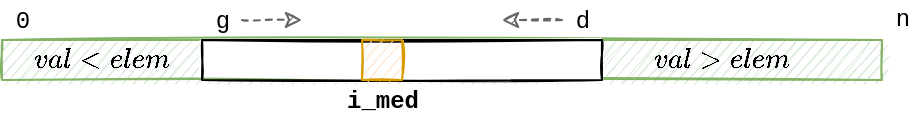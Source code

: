 <mxfile scale="4" border="0">
    <diagram id="zcjRhHv8CTLXdRoGBuVu" name="Page-1">
        <mxGraphModel dx="628" dy="295" grid="1" gridSize="10" guides="1" tooltips="1" connect="1" arrows="1" fold="1" page="1" pageScale="1" pageWidth="583" pageHeight="827" math="1" shadow="0">
            <root>
                <mxCell id="0"/>
                <mxCell id="1" parent="0"/>
                <mxCell id="2" value="" style="whiteSpace=wrap;html=1;fillColor=#d5e8d4;strokeColor=#82b366;sketch=1;" vertex="1" parent="1">
                    <mxGeometry x="80" y="80" width="440" height="20" as="geometry"/>
                </mxCell>
                <mxCell id="3" value="&lt;font face=&quot;Courier New&quot;&gt;0&lt;/font&gt;" style="text;html=1;align=center;verticalAlign=middle;resizable=0;points=[];autosize=1;strokeColor=none;fillColor=none;sketch=1;" vertex="1" parent="1">
                    <mxGeometry x="80" y="60" width="20" height="20" as="geometry"/>
                </mxCell>
                <mxCell id="4" value="n" style="text;html=1;align=center;verticalAlign=middle;resizable=0;points=[];autosize=1;strokeColor=none;fillColor=none;fontFamily=Courier New;sketch=1;" vertex="1" parent="1">
                    <mxGeometry x="520" y="60" width="20" height="20" as="geometry"/>
                </mxCell>
                <mxCell id="19" style="edgeStyle=none;html=1;dashed=1;fontFamily=Helvetica;fillColor=#f5f5f5;strokeColor=#666666;sketch=1;" edge="1" parent="1" source="6">
                    <mxGeometry relative="1" as="geometry">
                        <mxPoint x="230" y="70" as="targetPoint"/>
                    </mxGeometry>
                </mxCell>
                <mxCell id="6" value="&lt;font face=&quot;Courier New&quot;&gt;g&lt;/font&gt;" style="text;html=1;align=center;verticalAlign=middle;resizable=0;points=[];autosize=1;strokeColor=none;fillColor=none;sketch=1;" vertex="1" parent="1">
                    <mxGeometry x="180" y="60" width="20" height="20" as="geometry"/>
                </mxCell>
                <mxCell id="18" style="edgeStyle=none;html=1;fontFamily=Helvetica;fillColor=#f5f5f5;strokeColor=#666666;dashed=1;sketch=1;" edge="1" parent="1" source="7">
                    <mxGeometry relative="1" as="geometry">
                        <mxPoint x="330" y="70" as="targetPoint"/>
                    </mxGeometry>
                </mxCell>
                <mxCell id="7" value="&lt;font face=&quot;Courier New&quot;&gt;d&lt;/font&gt;" style="text;html=1;align=center;verticalAlign=middle;resizable=0;points=[];autosize=1;strokeColor=none;fillColor=none;sketch=1;" vertex="1" parent="1">
                    <mxGeometry x="360" y="60" width="20" height="20" as="geometry"/>
                </mxCell>
                <mxCell id="8" value="" style="whiteSpace=wrap;html=1;fontFamily=Courier New;sketch=1;" vertex="1" parent="1">
                    <mxGeometry x="180" y="80" width="200" height="20" as="geometry"/>
                </mxCell>
                <mxCell id="9" value="$$val &amp;lt; elem$$" style="text;html=1;align=center;verticalAlign=middle;resizable=0;points=[];autosize=1;strokeColor=none;fillColor=none;fontFamily=Helvetica;sketch=1;" vertex="1" parent="1">
                    <mxGeometry x="80" y="80" width="100" height="20" as="geometry"/>
                </mxCell>
                <mxCell id="10" value="$$val &amp;gt; elem$$" style="text;html=1;align=center;verticalAlign=middle;resizable=0;points=[];autosize=1;strokeColor=none;fillColor=none;fontFamily=Helvetica;sketch=1;" vertex="1" parent="1">
                    <mxGeometry x="390" y="80" width="100" height="20" as="geometry"/>
                </mxCell>
                <mxCell id="13" value="&lt;font face=&quot;Courier New&quot;&gt;i_med&lt;/font&gt;" style="text;html=1;align=center;verticalAlign=middle;resizable=0;points=[];autosize=1;strokeColor=none;fillColor=none;fontStyle=1;sketch=1;" vertex="1" parent="1">
                    <mxGeometry x="245" y="100" width="50" height="20" as="geometry"/>
                </mxCell>
                <mxCell id="17" value="" style="whiteSpace=wrap;html=1;fontFamily=Courier New;fillColor=#ffe6cc;strokeColor=#d79b00;sketch=1;" vertex="1" parent="1">
                    <mxGeometry x="260" y="80" width="20" height="20" as="geometry"/>
                </mxCell>
            </root>
        </mxGraphModel>
    </diagram>
</mxfile>